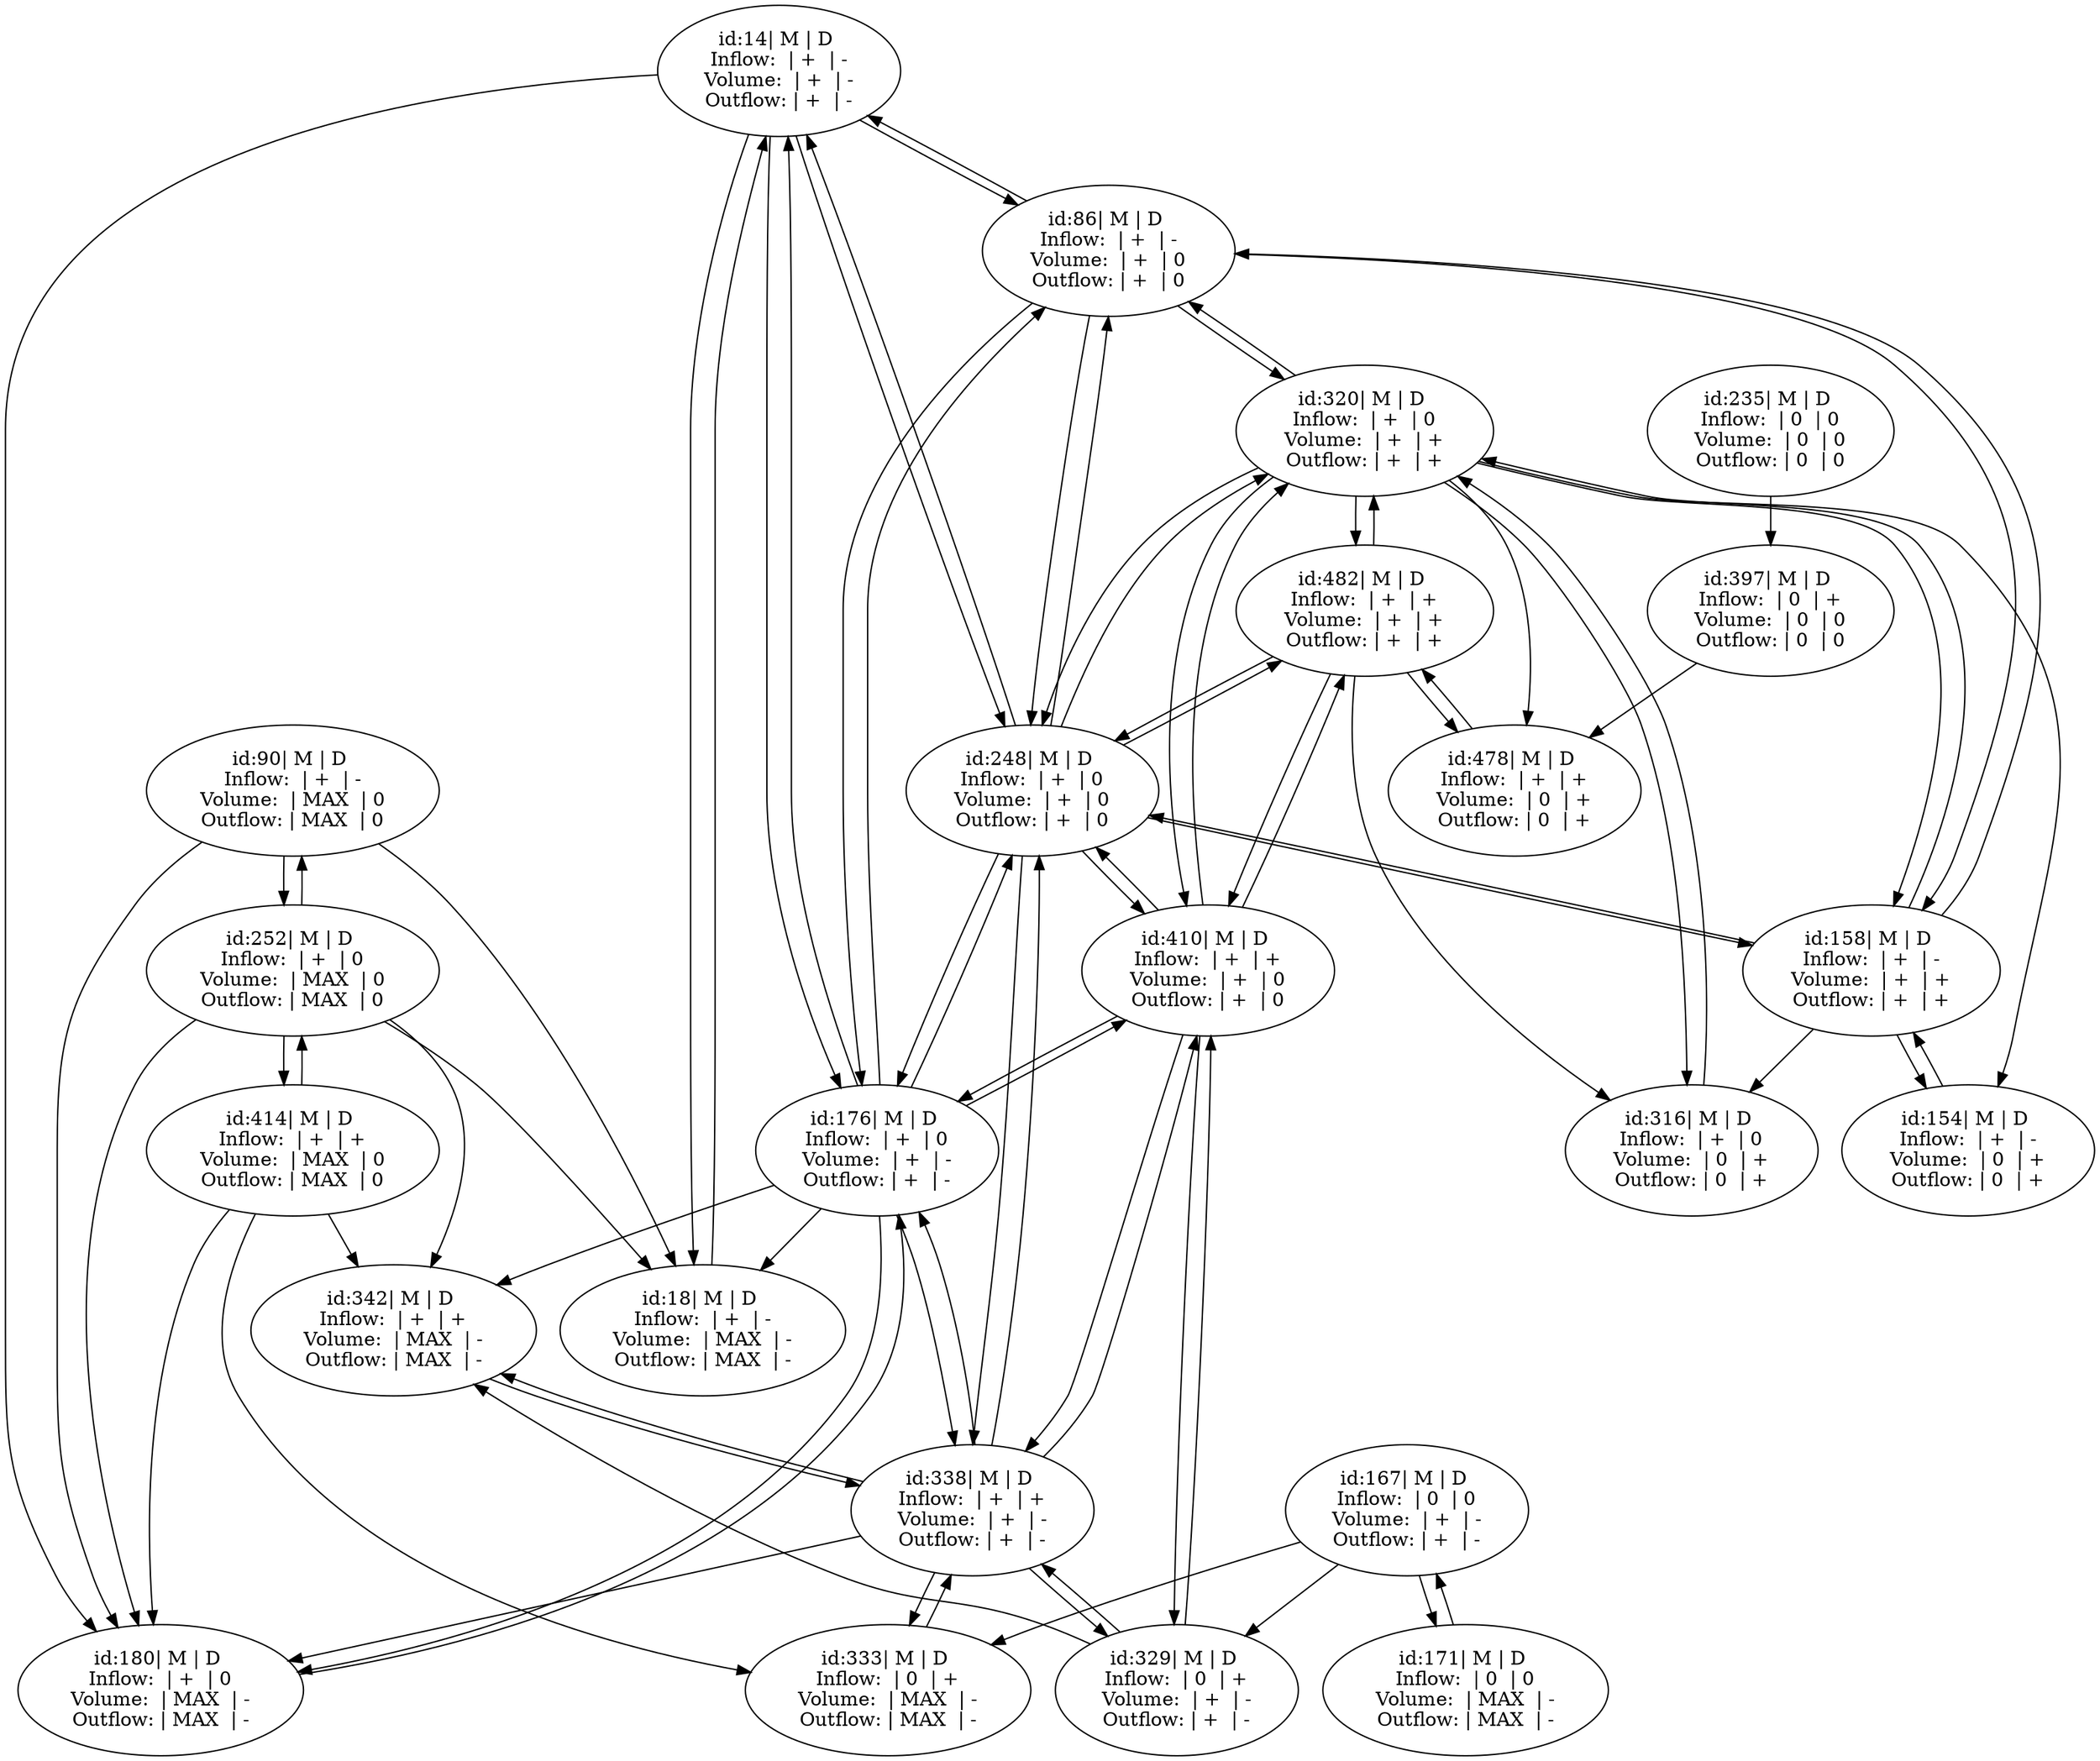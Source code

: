 digraph {
	14 [label="id:14| M | D 
Inflow:  | +  | -
Volume:  | +  | -
Outflow: | +  | -
"]
	18 [label="id:18| M | D 
Inflow:  | +  | -
Volume:  | MAX  | -
Outflow: | MAX  | -
"]
	86 [label="id:86| M | D 
Inflow:  | +  | -
Volume:  | +  | 0
Outflow: | +  | 0
"]
	90 [label="id:90| M | D 
Inflow:  | +  | -
Volume:  | MAX  | 0
Outflow: | MAX  | 0
"]
	154 [label="id:154| M | D 
Inflow:  | +  | -
Volume:  | 0  | +
Outflow: | 0  | +
"]
	158 [label="id:158| M | D 
Inflow:  | +  | -
Volume:  | +  | +
Outflow: | +  | +
"]
	167 [label="id:167| M | D 
Inflow:  | 0  | 0
Volume:  | +  | -
Outflow: | +  | -
"]
	171 [label="id:171| M | D 
Inflow:  | 0  | 0
Volume:  | MAX  | -
Outflow: | MAX  | -
"]
	176 [label="id:176| M | D 
Inflow:  | +  | 0
Volume:  | +  | -
Outflow: | +  | -
"]
	180 [label="id:180| M | D 
Inflow:  | +  | 0
Volume:  | MAX  | -
Outflow: | MAX  | -
"]
	235 [label="id:235| M | D 
Inflow:  | 0  | 0
Volume:  | 0  | 0
Outflow: | 0  | 0
"]
	248 [label="id:248| M | D 
Inflow:  | +  | 0
Volume:  | +  | 0
Outflow: | +  | 0
"]
	252 [label="id:252| M | D 
Inflow:  | +  | 0
Volume:  | MAX  | 0
Outflow: | MAX  | 0
"]
	316 [label="id:316| M | D 
Inflow:  | +  | 0
Volume:  | 0  | +
Outflow: | 0  | +
"]
	320 [label="id:320| M | D 
Inflow:  | +  | 0
Volume:  | +  | +
Outflow: | +  | +
"]
	329 [label="id:329| M | D 
Inflow:  | 0  | +
Volume:  | +  | -
Outflow: | +  | -
"]
	333 [label="id:333| M | D 
Inflow:  | 0  | +
Volume:  | MAX  | -
Outflow: | MAX  | -
"]
	338 [label="id:338| M | D 
Inflow:  | +  | +
Volume:  | +  | -
Outflow: | +  | -
"]
	342 [label="id:342| M | D 
Inflow:  | +  | +
Volume:  | MAX  | -
Outflow: | MAX  | -
"]
	397 [label="id:397| M | D 
Inflow:  | 0  | +
Volume:  | 0  | 0
Outflow: | 0  | 0
"]
	410 [label="id:410| M | D 
Inflow:  | +  | +
Volume:  | +  | 0
Outflow: | +  | 0
"]
	414 [label="id:414| M | D 
Inflow:  | +  | +
Volume:  | MAX  | 0
Outflow: | MAX  | 0
"]
	478 [label="id:478| M | D 
Inflow:  | +  | +
Volume:  | 0  | +
Outflow: | 0  | +
"]
	482 [label="id:482| M | D 
Inflow:  | +  | +
Volume:  | +  | +
Outflow: | +  | +
"]
		14 -> 18
		18 -> 14
		14 -> 86
		86 -> 14
		14 -> 176
		176 -> 14
		14 -> 180
		14 -> 248
		248 -> 14
		90 -> 18
		176 -> 18
		252 -> 18
		86 -> 158
		158 -> 86
		86 -> 176
		176 -> 86
		86 -> 248
		248 -> 86
		86 -> 320
		320 -> 86
		90 -> 180
		90 -> 252
		252 -> 90
		154 -> 158
		158 -> 154
		320 -> 154
		158 -> 248
		248 -> 158
		158 -> 316
		158 -> 320
		320 -> 158
		167 -> 171
		171 -> 167
		167 -> 329
		167 -> 333
		176 -> 180
		180 -> 176
		176 -> 248
		248 -> 176
		176 -> 338
		338 -> 176
		176 -> 342
		176 -> 410
		410 -> 176
		252 -> 180
		338 -> 180
		414 -> 180
		235 -> 397
		248 -> 320
		320 -> 248
		248 -> 338
		338 -> 248
		248 -> 410
		410 -> 248
		248 -> 482
		482 -> 248
		252 -> 342
		252 -> 414
		414 -> 252
		316 -> 320
		320 -> 316
		482 -> 316
		320 -> 410
		410 -> 320
		320 -> 478
		320 -> 482
		482 -> 320
		329 -> 338
		338 -> 329
		329 -> 342
		329 -> 410
		410 -> 329
		333 -> 338
		338 -> 333
		414 -> 333
		338 -> 342
		342 -> 338
		338 -> 410
		410 -> 338
		414 -> 342
		397 -> 478
		410 -> 482
		482 -> 410
		478 -> 482
		482 -> 478
}